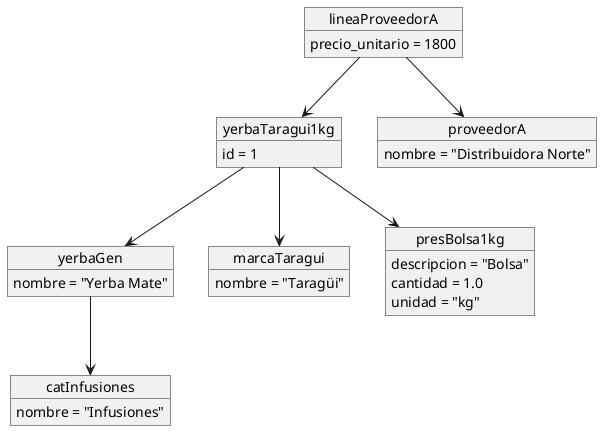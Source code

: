 @startuml
object catInfusiones {
  nombre = "Infusiones"
}

object yerbaGen {
  nombre = "Yerba Mate"
}

object marcaTaragui {
  nombre = "Taragüi"
}

object presBolsa1kg {
  descripcion = "Bolsa"
  cantidad = 1.0
  unidad = "kg"
}

object yerbaTaragui1kg {
  id = 1
}

object proveedorA {
  nombre = "Distribuidora Norte"
}

object lineaProveedorA {
  precio_unitario = 1800
}

yerbaGen --> catInfusiones
yerbaTaragui1kg --> yerbaGen
yerbaTaragui1kg --> marcaTaragui
yerbaTaragui1kg --> presBolsa1kg
lineaProveedorA --> proveedorA
lineaProveedorA --> yerbaTaragui1kg
@enduml


@startuml
object catInfusiones {
  nombre = "Infusiones"
}

object cafeGen {
  nombre = "Café"
}

object marcaVirginia {
  nombre = "La Virginia"
}

object presFrasco500g {
  descripcion = "Frasco"
  cantidad = 500
  unidad = "g"
}

object cafeVirginia500g {
  id = 2
}

object proveedorB {
  nombre = "Mayorista Sur"
}

object lineaProveedorB {
  precio_unitario = 2500
}

cafeGen --> catInfusiones
cafeVirginia500g --> cafeGen
cafeVirginia500g --> marcaVirginia
cafeVirginia500g --> presFrasco500g
lineaProveedorB --> proveedorB
lineaProveedorB --> cafeVirginia500g
@enduml
